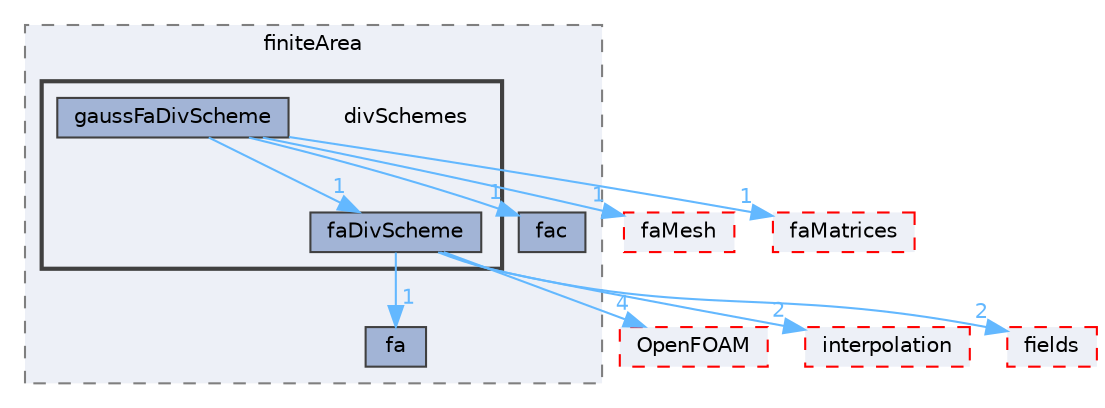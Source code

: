 digraph "src/finiteArea/finiteArea/divSchemes"
{
 // LATEX_PDF_SIZE
  bgcolor="transparent";
  edge [fontname=Helvetica,fontsize=10,labelfontname=Helvetica,labelfontsize=10];
  node [fontname=Helvetica,fontsize=10,shape=box,height=0.2,width=0.4];
  compound=true
  subgraph clusterdir_b48fbfbe364b5d9546b561f47f4221eb {
    graph [ bgcolor="#edf0f7", pencolor="grey50", label="finiteArea", fontname=Helvetica,fontsize=10 style="filled,dashed", URL="dir_b48fbfbe364b5d9546b561f47f4221eb.html",tooltip=""]
  dir_e5a517ccc941541272063f044b95a606 [label="fa", fillcolor="#a2b4d6", color="grey25", style="filled", URL="dir_e5a517ccc941541272063f044b95a606.html",tooltip=""];
  dir_15aafd37ee87fbe9911ba23e923cc2c7 [label="fac", fillcolor="#a2b4d6", color="grey25", style="filled", URL="dir_15aafd37ee87fbe9911ba23e923cc2c7.html",tooltip=""];
  subgraph clusterdir_c621074cc8ff55f77dd04e491431bd1a {
    graph [ bgcolor="#edf0f7", pencolor="grey25", label="", fontname=Helvetica,fontsize=10 style="filled,bold", URL="dir_c621074cc8ff55f77dd04e491431bd1a.html",tooltip=""]
    dir_c621074cc8ff55f77dd04e491431bd1a [shape=plaintext, label="divSchemes"];
  dir_938c90acc621d7611408a343e7f627b6 [label="faDivScheme", fillcolor="#a2b4d6", color="grey25", style="filled", URL="dir_938c90acc621d7611408a343e7f627b6.html",tooltip=""];
  dir_2aaaee4a7ba0c61407c7144104bd8eea [label="gaussFaDivScheme", fillcolor="#a2b4d6", color="grey25", style="filled", URL="dir_2aaaee4a7ba0c61407c7144104bd8eea.html",tooltip=""];
  }
  }
  dir_c5473ff19b20e6ec4dfe5c310b3778a8 [label="OpenFOAM", fillcolor="#edf0f7", color="red", style="filled,dashed", URL="dir_c5473ff19b20e6ec4dfe5c310b3778a8.html",tooltip=""];
  dir_f14612db68a06d13a87d37d60dc895d5 [label="faMesh", fillcolor="#edf0f7", color="red", style="filled,dashed", URL="dir_f14612db68a06d13a87d37d60dc895d5.html",tooltip=""];
  dir_880b478b7287aa29b2969cd4b71f61be [label="interpolation", fillcolor="#edf0f7", color="red", style="filled,dashed", URL="dir_880b478b7287aa29b2969cd4b71f61be.html",tooltip=""];
  dir_82c77a639fb8894523e0866635d617d1 [label="fields", fillcolor="#edf0f7", color="red", style="filled,dashed", URL="dir_82c77a639fb8894523e0866635d617d1.html",tooltip=""];
  dir_11fa0d52a0a43d2db65b942bd42d04b1 [label="faMatrices", fillcolor="#edf0f7", color="red", style="filled,dashed", URL="dir_11fa0d52a0a43d2db65b942bd42d04b1.html",tooltip=""];
  dir_938c90acc621d7611408a343e7f627b6->dir_82c77a639fb8894523e0866635d617d1 [headlabel="2", labeldistance=1.5 headhref="dir_001283_001330.html" href="dir_001283_001330.html" color="steelblue1" fontcolor="steelblue1"];
  dir_938c90acc621d7611408a343e7f627b6->dir_880b478b7287aa29b2969cd4b71f61be [headlabel="2", labeldistance=1.5 headhref="dir_001283_001922.html" href="dir_001283_001922.html" color="steelblue1" fontcolor="steelblue1"];
  dir_938c90acc621d7611408a343e7f627b6->dir_c5473ff19b20e6ec4dfe5c310b3778a8 [headlabel="4", labeldistance=1.5 headhref="dir_001283_002695.html" href="dir_001283_002695.html" color="steelblue1" fontcolor="steelblue1"];
  dir_938c90acc621d7611408a343e7f627b6->dir_e5a517ccc941541272063f044b95a606 [headlabel="1", labeldistance=1.5 headhref="dir_001283_001240.html" href="dir_001283_001240.html" color="steelblue1" fontcolor="steelblue1"];
  dir_2aaaee4a7ba0c61407c7144104bd8eea->dir_11fa0d52a0a43d2db65b942bd42d04b1 [headlabel="1", labeldistance=1.5 headhref="dir_001592_001293.html" href="dir_001592_001293.html" color="steelblue1" fontcolor="steelblue1"];
  dir_2aaaee4a7ba0c61407c7144104bd8eea->dir_15aafd37ee87fbe9911ba23e923cc2c7 [headlabel="1", labeldistance=1.5 headhref="dir_001592_001242.html" href="dir_001592_001242.html" color="steelblue1" fontcolor="steelblue1"];
  dir_2aaaee4a7ba0c61407c7144104bd8eea->dir_938c90acc621d7611408a343e7f627b6 [headlabel="1", labeldistance=1.5 headhref="dir_001592_001283.html" href="dir_001592_001283.html" color="steelblue1" fontcolor="steelblue1"];
  dir_2aaaee4a7ba0c61407c7144104bd8eea->dir_f14612db68a06d13a87d37d60dc895d5 [headlabel="1", labeldistance=1.5 headhref="dir_001592_001295.html" href="dir_001592_001295.html" color="steelblue1" fontcolor="steelblue1"];
}
